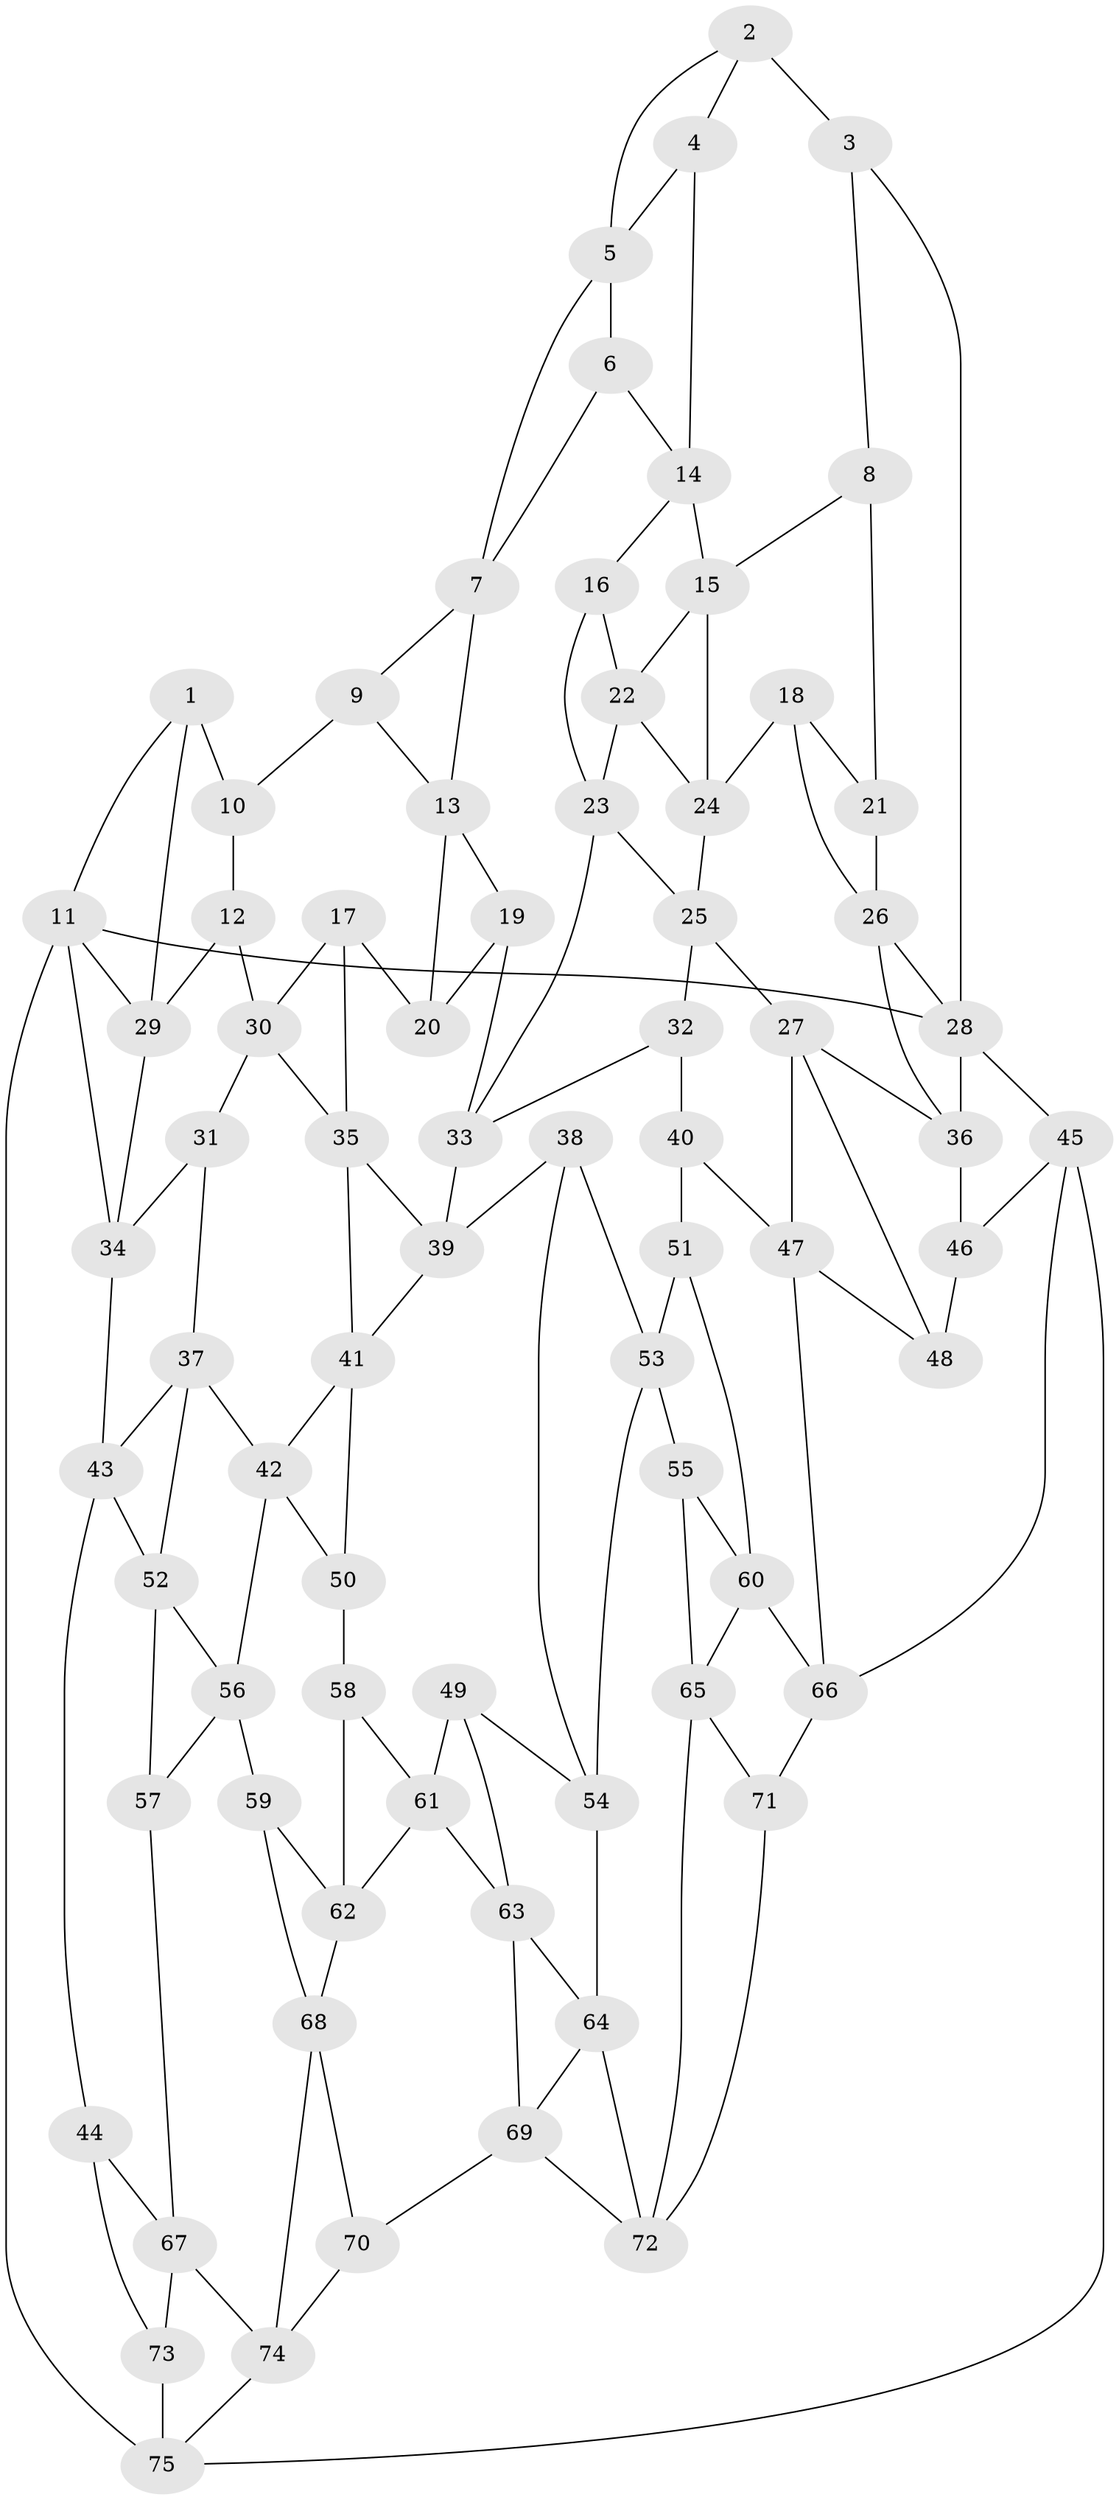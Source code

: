 // original degree distribution, {3: 0.013333333333333334, 6: 0.22, 5: 0.5333333333333333, 4: 0.23333333333333334}
// Generated by graph-tools (version 1.1) at 2025/03/03/09/25 03:03:15]
// undirected, 75 vertices, 135 edges
graph export_dot {
graph [start="1"]
  node [color=gray90,style=filled];
  1;
  2;
  3;
  4;
  5;
  6;
  7;
  8;
  9;
  10;
  11;
  12;
  13;
  14;
  15;
  16;
  17;
  18;
  19;
  20;
  21;
  22;
  23;
  24;
  25;
  26;
  27;
  28;
  29;
  30;
  31;
  32;
  33;
  34;
  35;
  36;
  37;
  38;
  39;
  40;
  41;
  42;
  43;
  44;
  45;
  46;
  47;
  48;
  49;
  50;
  51;
  52;
  53;
  54;
  55;
  56;
  57;
  58;
  59;
  60;
  61;
  62;
  63;
  64;
  65;
  66;
  67;
  68;
  69;
  70;
  71;
  72;
  73;
  74;
  75;
  1 -- 10 [weight=2.0];
  1 -- 11 [weight=1.0];
  1 -- 29 [weight=1.0];
  2 -- 3 [weight=2.0];
  2 -- 4 [weight=1.0];
  2 -- 5 [weight=1.0];
  3 -- 8 [weight=1.0];
  3 -- 28 [weight=1.0];
  4 -- 5 [weight=1.0];
  4 -- 14 [weight=1.0];
  5 -- 6 [weight=1.0];
  5 -- 7 [weight=1.0];
  6 -- 7 [weight=1.0];
  6 -- 14 [weight=1.0];
  7 -- 9 [weight=1.0];
  7 -- 13 [weight=1.0];
  8 -- 15 [weight=1.0];
  8 -- 21 [weight=2.0];
  9 -- 10 [weight=2.0];
  9 -- 13 [weight=1.0];
  10 -- 12 [weight=1.0];
  11 -- 28 [weight=1.0];
  11 -- 29 [weight=1.0];
  11 -- 34 [weight=1.0];
  11 -- 75 [weight=1.0];
  12 -- 29 [weight=1.0];
  12 -- 30 [weight=1.0];
  13 -- 19 [weight=1.0];
  13 -- 20 [weight=1.0];
  14 -- 15 [weight=1.0];
  14 -- 16 [weight=1.0];
  15 -- 22 [weight=1.0];
  15 -- 24 [weight=1.0];
  16 -- 22 [weight=1.0];
  16 -- 23 [weight=1.0];
  17 -- 20 [weight=2.0];
  17 -- 30 [weight=1.0];
  17 -- 35 [weight=1.0];
  18 -- 21 [weight=1.0];
  18 -- 24 [weight=1.0];
  18 -- 26 [weight=1.0];
  19 -- 20 [weight=1.0];
  19 -- 33 [weight=1.0];
  21 -- 26 [weight=1.0];
  22 -- 23 [weight=1.0];
  22 -- 24 [weight=1.0];
  23 -- 25 [weight=1.0];
  23 -- 33 [weight=1.0];
  24 -- 25 [weight=1.0];
  25 -- 27 [weight=1.0];
  25 -- 32 [weight=1.0];
  26 -- 28 [weight=1.0];
  26 -- 36 [weight=1.0];
  27 -- 36 [weight=1.0];
  27 -- 47 [weight=1.0];
  27 -- 48 [weight=1.0];
  28 -- 36 [weight=1.0];
  28 -- 45 [weight=1.0];
  29 -- 34 [weight=1.0];
  30 -- 31 [weight=1.0];
  30 -- 35 [weight=1.0];
  31 -- 34 [weight=1.0];
  31 -- 37 [weight=1.0];
  32 -- 33 [weight=1.0];
  32 -- 40 [weight=1.0];
  33 -- 39 [weight=1.0];
  34 -- 43 [weight=1.0];
  35 -- 39 [weight=1.0];
  35 -- 41 [weight=1.0];
  36 -- 46 [weight=1.0];
  37 -- 42 [weight=1.0];
  37 -- 43 [weight=1.0];
  37 -- 52 [weight=1.0];
  38 -- 39 [weight=1.0];
  38 -- 53 [weight=1.0];
  38 -- 54 [weight=1.0];
  39 -- 41 [weight=1.0];
  40 -- 47 [weight=1.0];
  40 -- 51 [weight=2.0];
  41 -- 42 [weight=1.0];
  41 -- 50 [weight=1.0];
  42 -- 50 [weight=1.0];
  42 -- 56 [weight=1.0];
  43 -- 44 [weight=1.0];
  43 -- 52 [weight=1.0];
  44 -- 67 [weight=1.0];
  44 -- 73 [weight=1.0];
  45 -- 46 [weight=1.0];
  45 -- 66 [weight=1.0];
  45 -- 75 [weight=1.0];
  46 -- 48 [weight=2.0];
  47 -- 48 [weight=1.0];
  47 -- 66 [weight=1.0];
  49 -- 54 [weight=1.0];
  49 -- 61 [weight=1.0];
  49 -- 63 [weight=1.0];
  50 -- 58 [weight=2.0];
  51 -- 53 [weight=1.0];
  51 -- 60 [weight=1.0];
  52 -- 56 [weight=1.0];
  52 -- 57 [weight=1.0];
  53 -- 54 [weight=1.0];
  53 -- 55 [weight=1.0];
  54 -- 64 [weight=1.0];
  55 -- 60 [weight=1.0];
  55 -- 65 [weight=1.0];
  56 -- 57 [weight=1.0];
  56 -- 59 [weight=1.0];
  57 -- 67 [weight=1.0];
  58 -- 61 [weight=1.0];
  58 -- 62 [weight=1.0];
  59 -- 62 [weight=1.0];
  59 -- 68 [weight=1.0];
  60 -- 65 [weight=1.0];
  60 -- 66 [weight=1.0];
  61 -- 62 [weight=1.0];
  61 -- 63 [weight=1.0];
  62 -- 68 [weight=1.0];
  63 -- 64 [weight=1.0];
  63 -- 69 [weight=1.0];
  64 -- 69 [weight=1.0];
  64 -- 72 [weight=1.0];
  65 -- 71 [weight=1.0];
  65 -- 72 [weight=1.0];
  66 -- 71 [weight=1.0];
  67 -- 73 [weight=1.0];
  67 -- 74 [weight=1.0];
  68 -- 70 [weight=1.0];
  68 -- 74 [weight=1.0];
  69 -- 70 [weight=1.0];
  69 -- 72 [weight=1.0];
  70 -- 74 [weight=1.0];
  71 -- 72 [weight=1.0];
  73 -- 75 [weight=2.0];
  74 -- 75 [weight=1.0];
}
